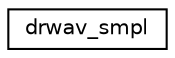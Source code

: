 digraph "Graphical Class Hierarchy"
{
 // LATEX_PDF_SIZE
  edge [fontname="Helvetica",fontsize="10",labelfontname="Helvetica",labelfontsize="10"];
  node [fontname="Helvetica",fontsize="10",shape=record];
  rankdir="LR";
  Node0 [label="drwav_smpl",height=0.2,width=0.4,color="black", fillcolor="white", style="filled",URL="$structdrwav__smpl.html",tooltip=" "];
}
